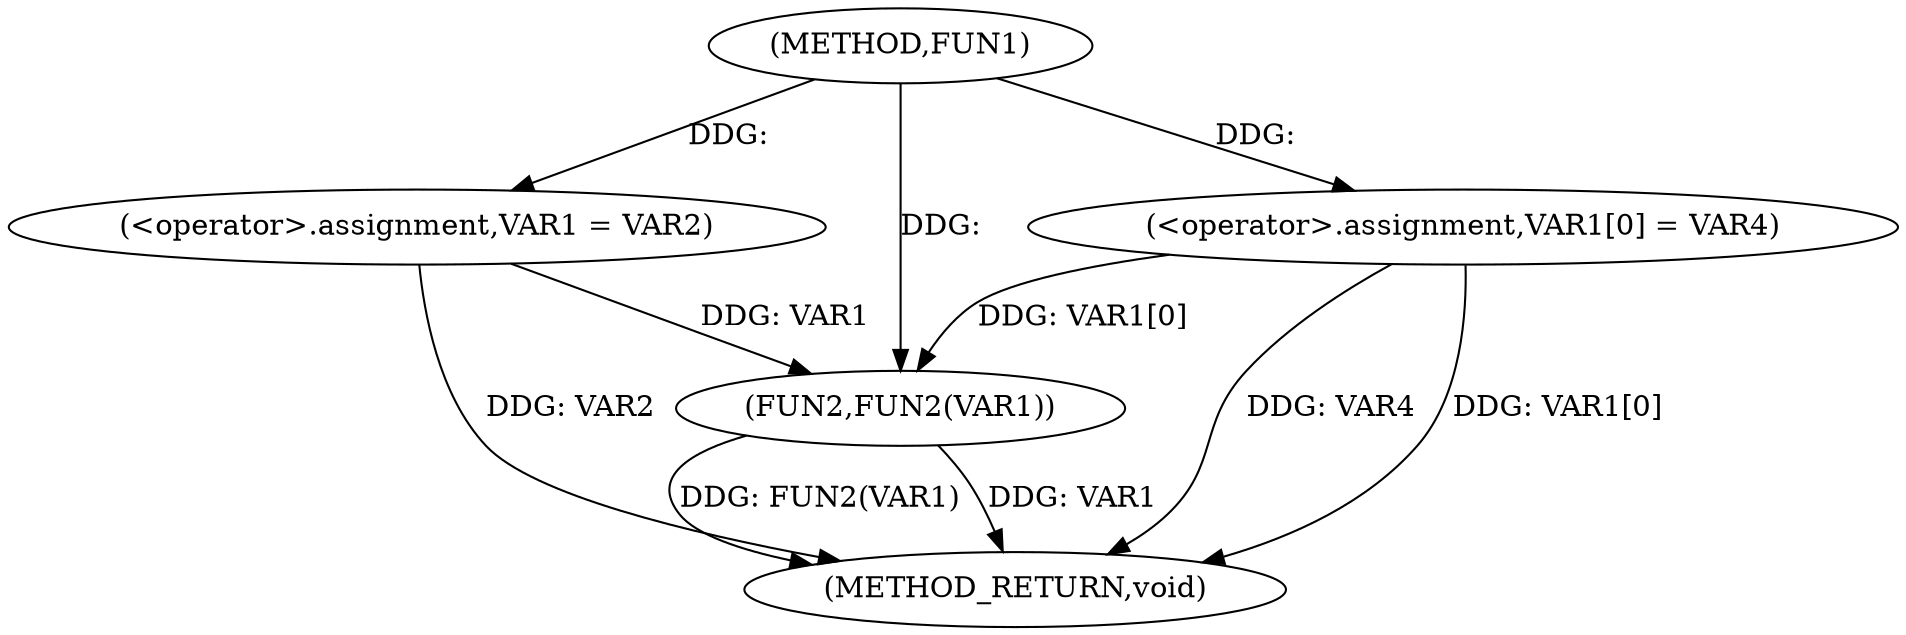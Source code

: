 digraph FUN1 {  
"1000100" [label = "(METHOD,FUN1)" ]
"1000115" [label = "(METHOD_RETURN,void)" ]
"1000105" [label = "(<operator>.assignment,VAR1 = VAR2)" ]
"1000108" [label = "(<operator>.assignment,VAR1[0] = VAR4)" ]
"1000113" [label = "(FUN2,FUN2(VAR1))" ]
  "1000105" -> "1000115"  [ label = "DDG: VAR2"] 
  "1000113" -> "1000115"  [ label = "DDG: VAR1"] 
  "1000108" -> "1000115"  [ label = "DDG: VAR4"] 
  "1000113" -> "1000115"  [ label = "DDG: FUN2(VAR1)"] 
  "1000108" -> "1000115"  [ label = "DDG: VAR1[0]"] 
  "1000100" -> "1000105"  [ label = "DDG: "] 
  "1000100" -> "1000108"  [ label = "DDG: "] 
  "1000105" -> "1000113"  [ label = "DDG: VAR1"] 
  "1000108" -> "1000113"  [ label = "DDG: VAR1[0]"] 
  "1000100" -> "1000113"  [ label = "DDG: "] 
}
